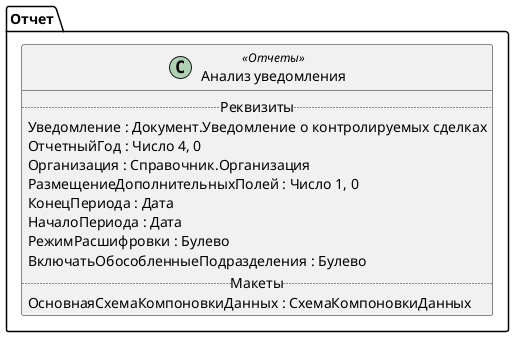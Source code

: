 ﻿@startuml АнализУведомления
'!include templates.wsd
'..\include templates.wsd
class Отчет.АнализУведомления as "Анализ уведомления" <<Отчеты>>
{
..Реквизиты..
Уведомление : Документ.Уведомление о контролируемых сделках
ОтчетныйГод : Число 4, 0
Организация : Справочник.Организация
РазмещениеДополнительныхПолей : Число 1, 0
КонецПериода : Дата
НачалоПериода : Дата
РежимРасшифровки : Булево
ВключатьОбособленныеПодразделения : Булево
..Макеты..
ОсновнаяСхемаКомпоновкиДанных : СхемаКомпоновкиДанных
}
@enduml
